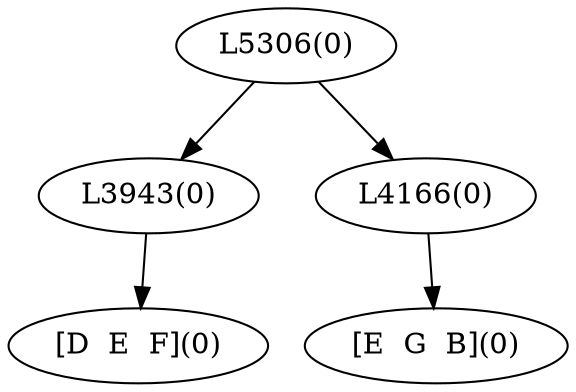 digraph sample{
"L3943(0)"->"[D  E  F](0)"
"L4166(0)"->"[E  G  B](0)"
"L5306(0)"->"L3943(0)"
"L5306(0)"->"L4166(0)"
{rank = min; "L5306(0)"}
{rank = same; "L3943(0)"; "L4166(0)";}
{rank = max; "[D  E  F](0)"; "[E  G  B](0)";}
}